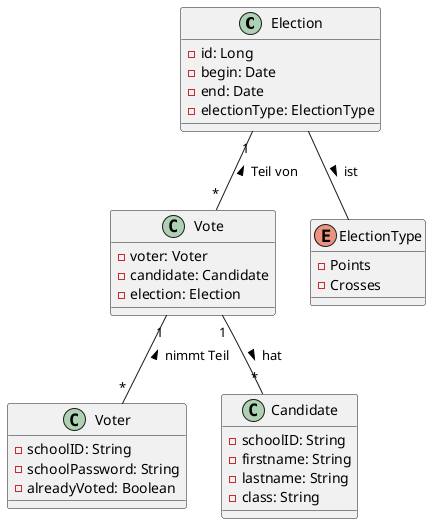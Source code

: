@startuml

class Election {
    - id: Long
    - begin: Date
    - end: Date
    - electionType: ElectionType
}

class Vote {
    - voter: Voter
    - candidate: Candidate
    - election: Election
}

enum ElectionType{
    - Points
    - Crosses
}

class Voter {
    - schoolID: String
    - schoolPassword: String
    - alreadyVoted: Boolean
}

class Candidate {
   - schoolID: String
   - firstname: String
   - lastname: String
   - class: String
}

Vote   "1"--"*" Candidate  : > hat
Vote   "1"--"*" Voter  : < nimmt Teil
Election "1"--"*" Vote : < Teil von
Election -- ElectionType : > ist

@enduml
